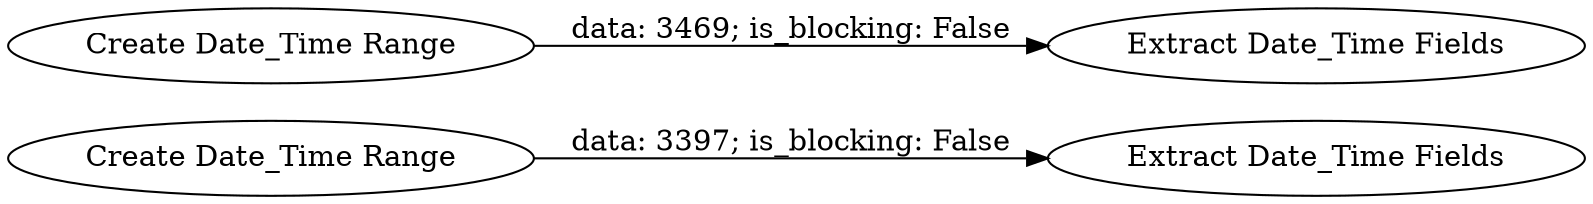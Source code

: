 digraph {
	"4754796895809261323_4" [label="Extract Date_Time Fields"]
	"4754796895809261323_2" [label="Extract Date_Time Fields"]
	"4754796895809261323_3" [label="Create Date_Time Range"]
	"4754796895809261323_1" [label="Create Date_Time Range"]
	"4754796895809261323_3" -> "4754796895809261323_4" [label="data: 3397; is_blocking: False"]
	"4754796895809261323_1" -> "4754796895809261323_2" [label="data: 3469; is_blocking: False"]
	rankdir=LR
}
